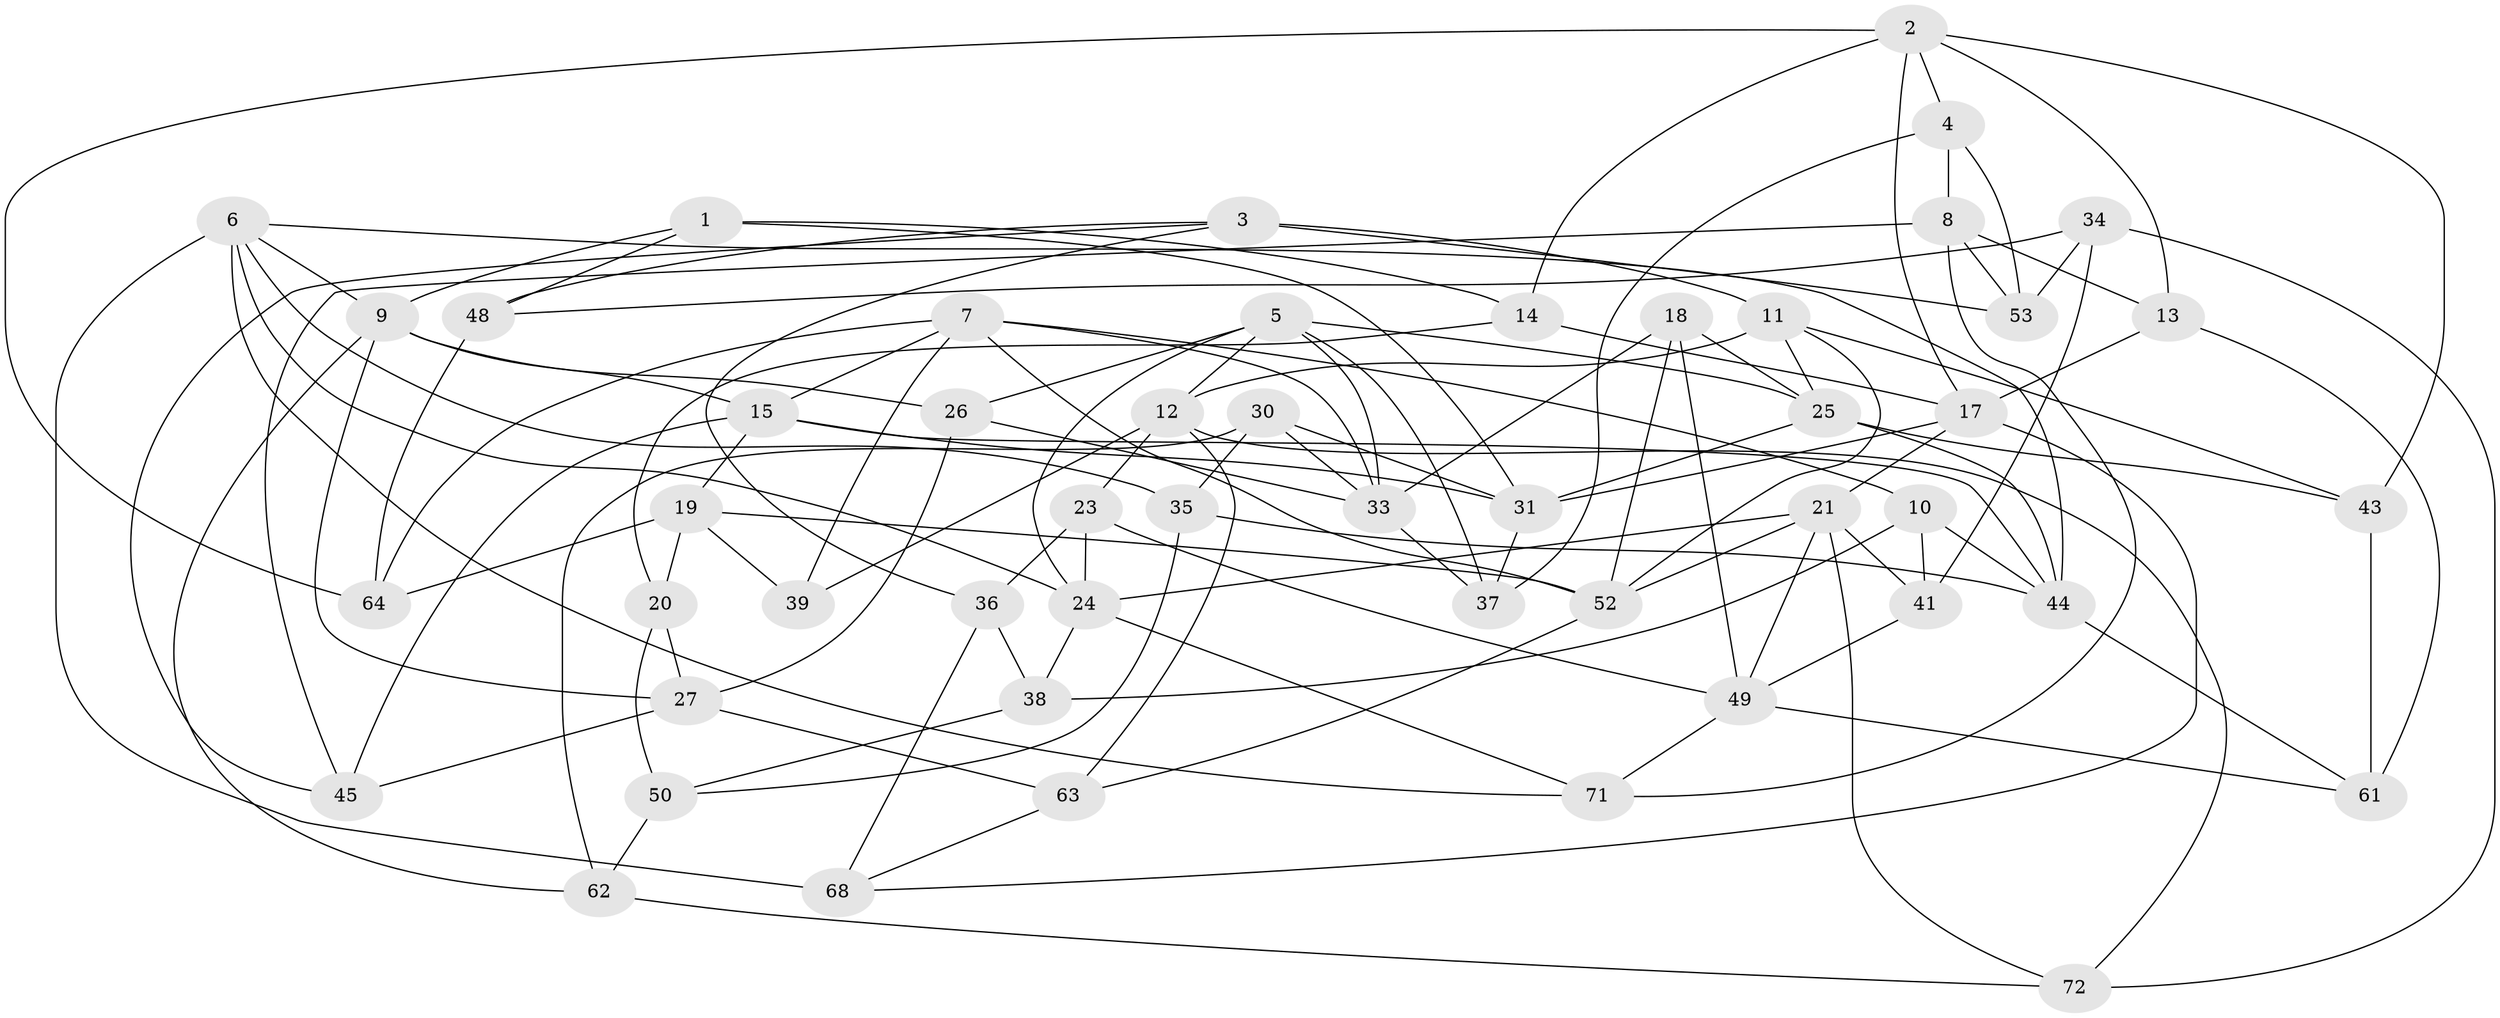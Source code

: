 // original degree distribution, {4: 1.0}
// Generated by graph-tools (version 1.1) at 2025/11/02/27/25 16:11:47]
// undirected, 50 vertices, 118 edges
graph export_dot {
graph [start="1"]
  node [color=gray90,style=filled];
  1;
  2 [super="+60"];
  3 [super="+22"];
  4;
  5 [super="+58"];
  6 [super="+42"];
  7 [super="+16"];
  8 [super="+29"];
  9 [super="+40"];
  10;
  11 [super="+47"];
  12 [super="+65"];
  13;
  14;
  15 [super="+59"];
  17 [super="+28"];
  18;
  19 [super="+46"];
  20;
  21 [super="+57"];
  23;
  24 [super="+32"];
  25 [super="+51"];
  26;
  27 [super="+56"];
  30;
  31 [super="+66"];
  33 [super="+55"];
  34;
  35;
  36;
  37;
  38;
  39;
  41;
  43;
  44 [super="+67"];
  45 [super="+70"];
  48;
  49 [super="+69"];
  50;
  52 [super="+54"];
  53;
  61;
  62;
  63;
  64;
  68;
  71;
  72;
  1 -- 9;
  1 -- 14;
  1 -- 48;
  1 -- 31;
  2 -- 4;
  2 -- 14;
  2 -- 13;
  2 -- 64;
  2 -- 17;
  2 -- 43;
  3 -- 53;
  3 -- 48;
  3 -- 36;
  3 -- 45;
  3 -- 11 [weight=2];
  4 -- 53;
  4 -- 37;
  4 -- 8;
  5 -- 25;
  5 -- 24;
  5 -- 26;
  5 -- 37;
  5 -- 12;
  5 -- 33;
  6 -- 35;
  6 -- 68;
  6 -- 24;
  6 -- 9;
  6 -- 44;
  6 -- 71;
  7 -- 39;
  7 -- 33;
  7 -- 15;
  7 -- 64;
  7 -- 10;
  7 -- 52;
  8 -- 13;
  8 -- 71;
  8 -- 45 [weight=2];
  8 -- 53;
  9 -- 62;
  9 -- 26;
  9 -- 27;
  9 -- 15;
  10 -- 38;
  10 -- 41;
  10 -- 44;
  11 -- 52;
  11 -- 43;
  11 -- 12;
  11 -- 25;
  12 -- 39;
  12 -- 72;
  12 -- 63;
  12 -- 23;
  13 -- 17;
  13 -- 61;
  14 -- 20;
  14 -- 17;
  15 -- 44;
  15 -- 19;
  15 -- 31;
  15 -- 45;
  17 -- 31;
  17 -- 21;
  17 -- 68;
  18 -- 25;
  18 -- 52;
  18 -- 49;
  18 -- 33;
  19 -- 39 [weight=2];
  19 -- 64;
  19 -- 20;
  19 -- 52;
  20 -- 27;
  20 -- 50;
  21 -- 52;
  21 -- 49;
  21 -- 24;
  21 -- 41;
  21 -- 72;
  23 -- 36;
  23 -- 24;
  23 -- 49;
  24 -- 38;
  24 -- 71;
  25 -- 31;
  25 -- 43;
  25 -- 44;
  26 -- 27;
  26 -- 33;
  27 -- 45 [weight=2];
  27 -- 63;
  30 -- 62;
  30 -- 35;
  30 -- 31;
  30 -- 33;
  31 -- 37;
  33 -- 37;
  34 -- 53;
  34 -- 41;
  34 -- 48;
  34 -- 72;
  35 -- 50;
  35 -- 44;
  36 -- 68;
  36 -- 38;
  38 -- 50;
  41 -- 49;
  43 -- 61;
  44 -- 61;
  48 -- 64;
  49 -- 61;
  49 -- 71;
  50 -- 62;
  52 -- 63;
  62 -- 72;
  63 -- 68;
}

